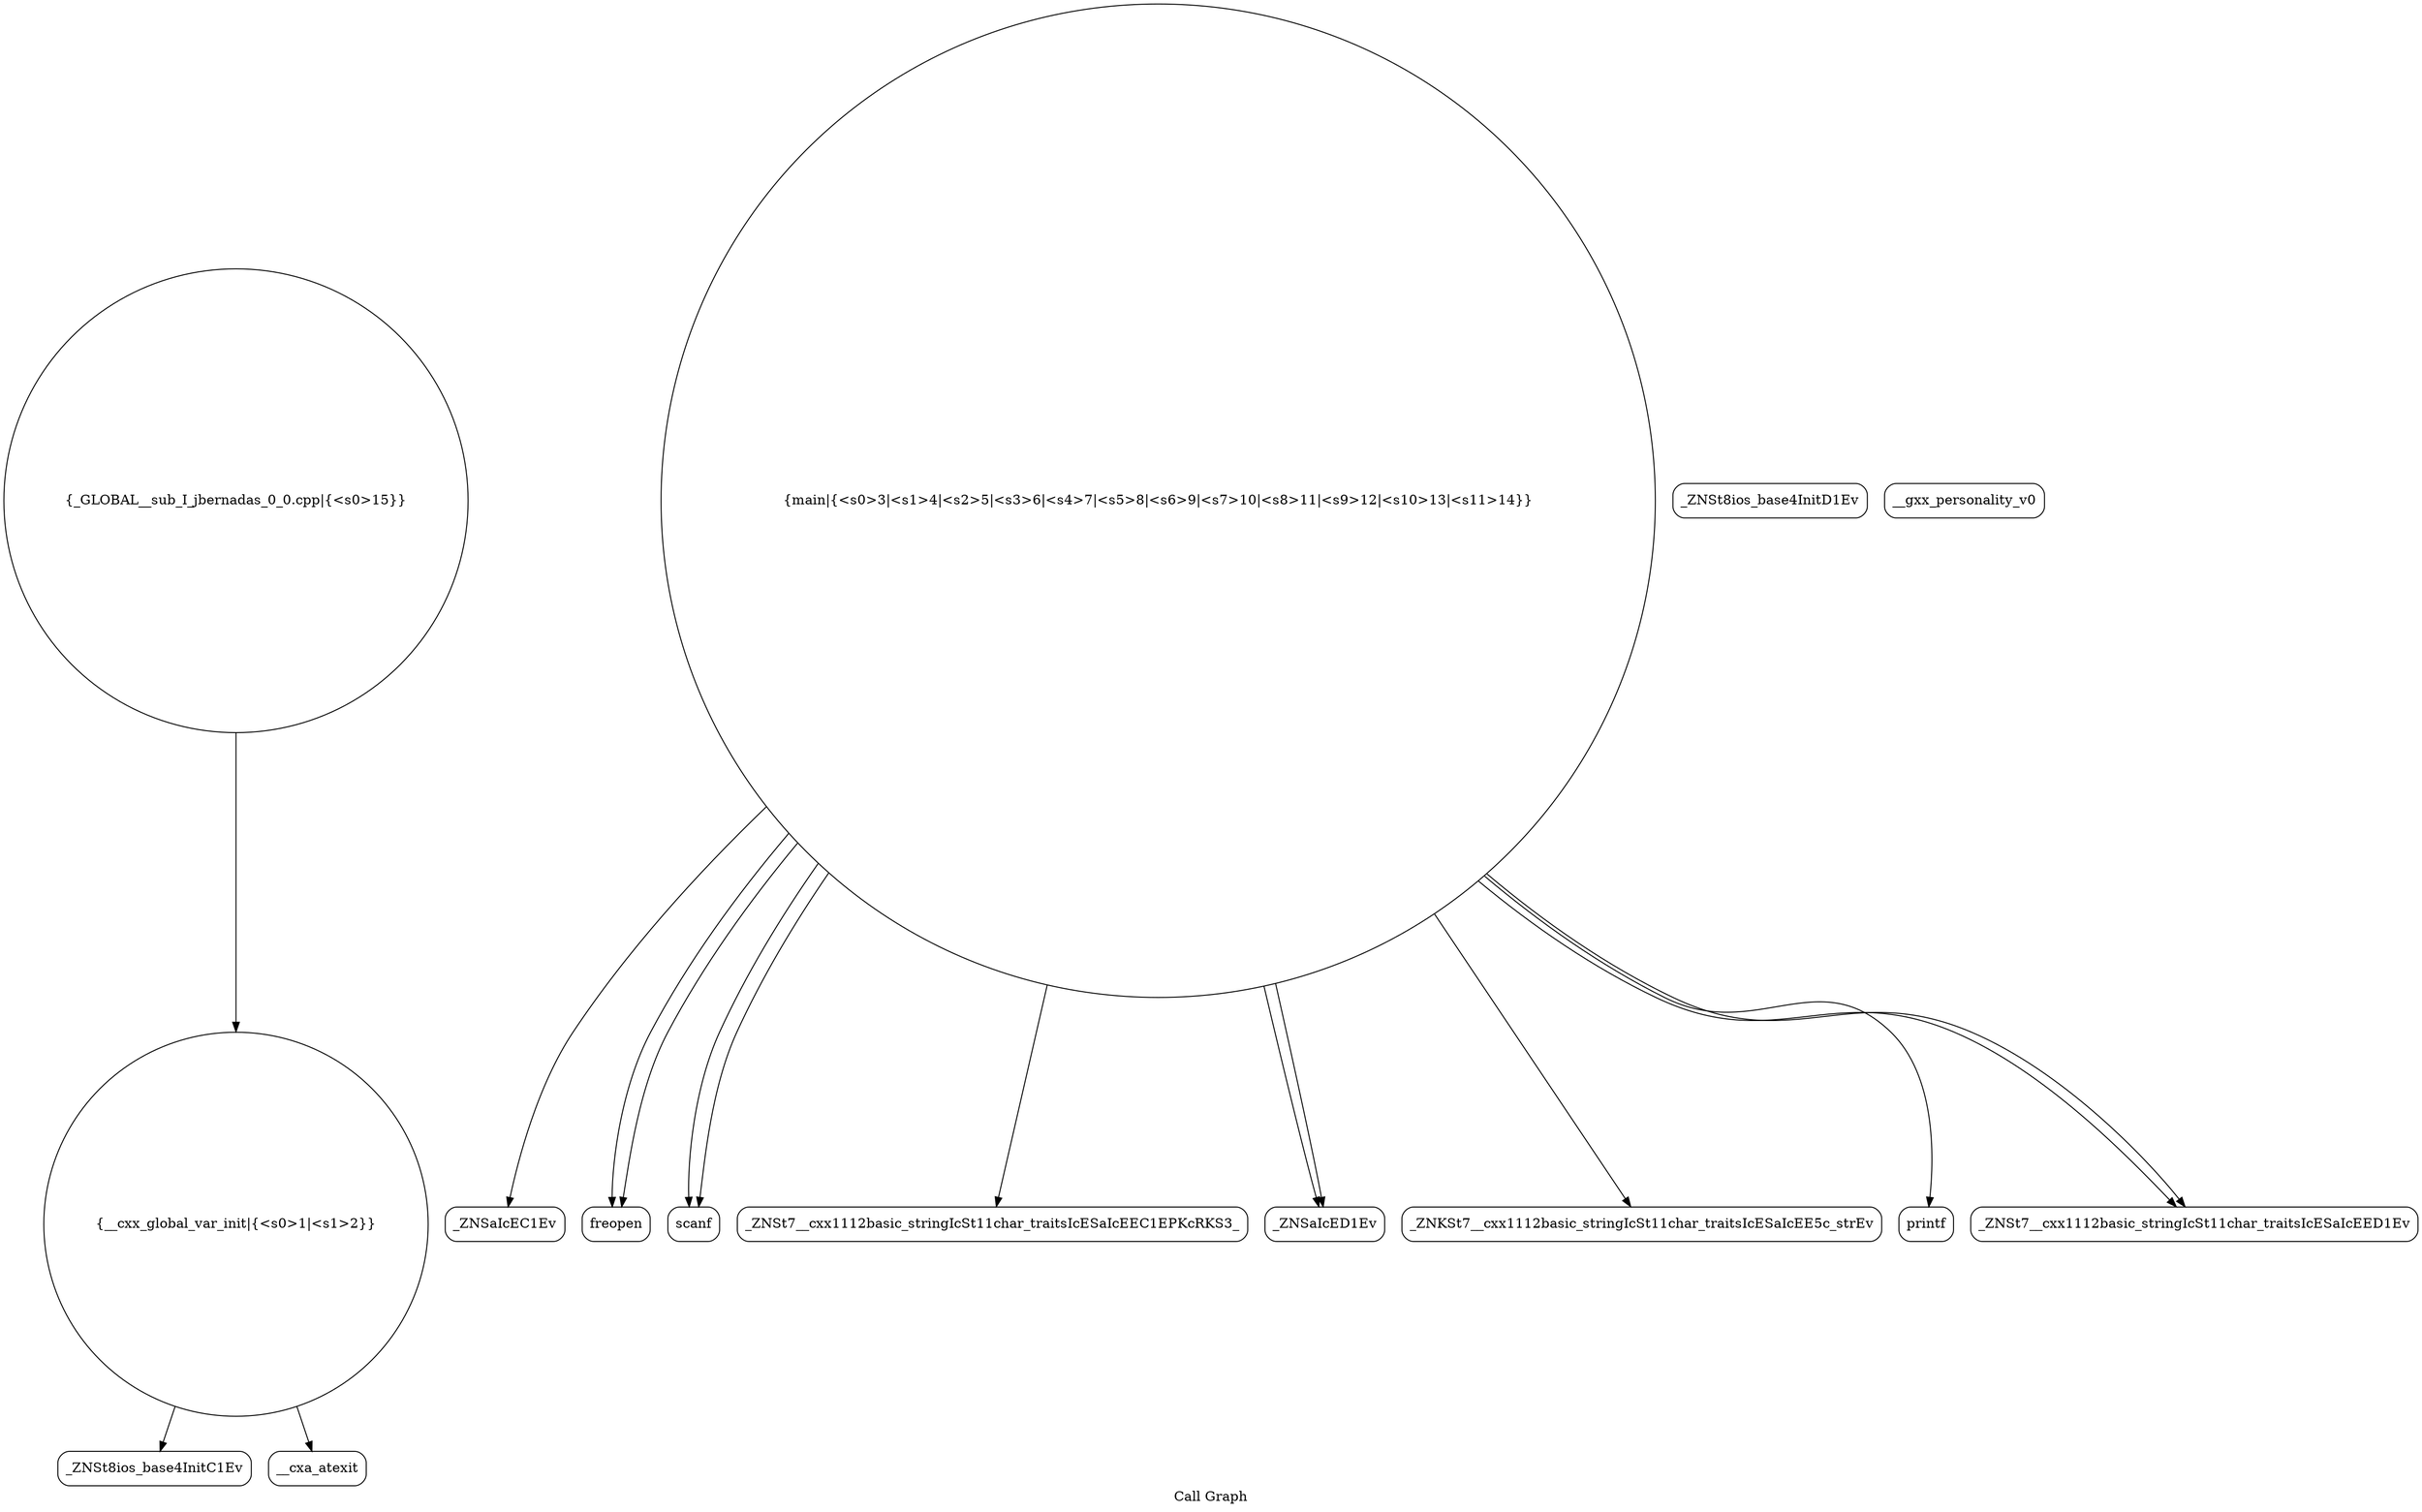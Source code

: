 digraph "Call Graph" {
	label="Call Graph";

	Node0x55b1dd4ab0a0 [shape=record,shape=circle,label="{__cxx_global_var_init|{<s0>1|<s1>2}}"];
	Node0x55b1dd4ab0a0:s0 -> Node0x55b1dd4ab530[color=black];
	Node0x55b1dd4ab0a0:s1 -> Node0x55b1dd4ab630[color=black];
	Node0x55b1dd4ab830 [shape=record,shape=Mrecord,label="{_ZNSaIcEC1Ev}"];
	Node0x55b1dd4abbb0 [shape=record,shape=circle,label="{_GLOBAL__sub_I_jbernadas_0_0.cpp|{<s0>15}}"];
	Node0x55b1dd4abbb0:s0 -> Node0x55b1dd4ab0a0[color=black];
	Node0x55b1dd4ab5b0 [shape=record,shape=Mrecord,label="{_ZNSt8ios_base4InitD1Ev}"];
	Node0x55b1dd4ab930 [shape=record,shape=Mrecord,label="{__gxx_personality_v0}"];
	Node0x55b1dd4ab6b0 [shape=record,shape=circle,label="{main|{<s0>3|<s1>4|<s2>5|<s3>6|<s4>7|<s5>8|<s6>9|<s7>10|<s8>11|<s9>12|<s10>13|<s11>14}}"];
	Node0x55b1dd4ab6b0:s0 -> Node0x55b1dd4ab730[color=black];
	Node0x55b1dd4ab6b0:s1 -> Node0x55b1dd4ab730[color=black];
	Node0x55b1dd4ab6b0:s2 -> Node0x55b1dd4ab7b0[color=black];
	Node0x55b1dd4ab6b0:s3 -> Node0x55b1dd4ab7b0[color=black];
	Node0x55b1dd4ab6b0:s4 -> Node0x55b1dd4ab830[color=black];
	Node0x55b1dd4ab6b0:s5 -> Node0x55b1dd4ab8b0[color=black];
	Node0x55b1dd4ab6b0:s6 -> Node0x55b1dd4ab9b0[color=black];
	Node0x55b1dd4ab6b0:s7 -> Node0x55b1dd4abab0[color=black];
	Node0x55b1dd4ab6b0:s8 -> Node0x55b1dd4aba30[color=black];
	Node0x55b1dd4ab6b0:s9 -> Node0x55b1dd4abb30[color=black];
	Node0x55b1dd4ab6b0:s10 -> Node0x55b1dd4ab9b0[color=black];
	Node0x55b1dd4ab6b0:s11 -> Node0x55b1dd4abb30[color=black];
	Node0x55b1dd4aba30 [shape=record,shape=Mrecord,label="{printf}"];
	Node0x55b1dd4ab7b0 [shape=record,shape=Mrecord,label="{scanf}"];
	Node0x55b1dd4abb30 [shape=record,shape=Mrecord,label="{_ZNSt7__cxx1112basic_stringIcSt11char_traitsIcESaIcEED1Ev}"];
	Node0x55b1dd4ab530 [shape=record,shape=Mrecord,label="{_ZNSt8ios_base4InitC1Ev}"];
	Node0x55b1dd4ab8b0 [shape=record,shape=Mrecord,label="{_ZNSt7__cxx1112basic_stringIcSt11char_traitsIcESaIcEEC1EPKcRKS3_}"];
	Node0x55b1dd4ab630 [shape=record,shape=Mrecord,label="{__cxa_atexit}"];
	Node0x55b1dd4ab9b0 [shape=record,shape=Mrecord,label="{_ZNSaIcED1Ev}"];
	Node0x55b1dd4ab730 [shape=record,shape=Mrecord,label="{freopen}"];
	Node0x55b1dd4abab0 [shape=record,shape=Mrecord,label="{_ZNKSt7__cxx1112basic_stringIcSt11char_traitsIcESaIcEE5c_strEv}"];
}
